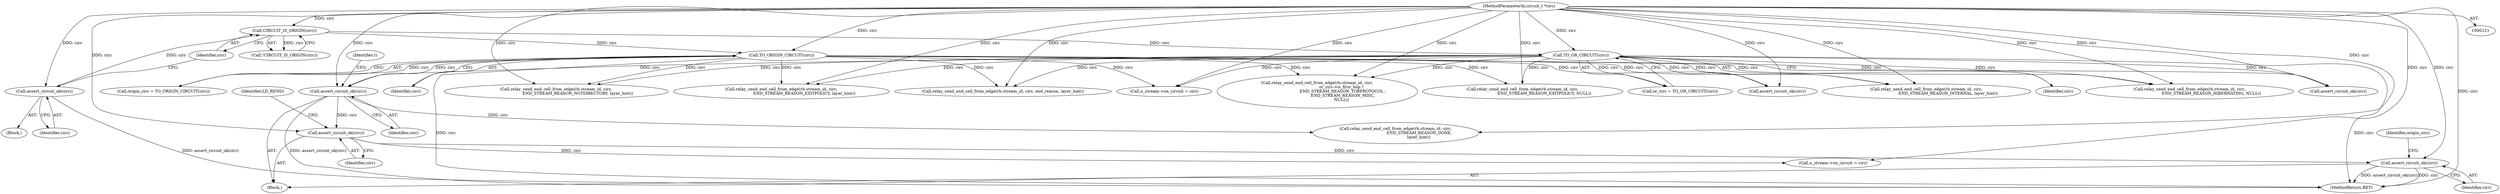 digraph "0_tor_79b59a2dfcb68897ee89d98587d09e55f07e68d7@API" {
"1000600" [label="(Call,assert_circuit_ok(circ))"];
"1000123" [label="(MethodParameterIn,circuit_t *circ)"];
"1000569" [label="(Call,assert_circuit_ok(circ))"];
"1000526" [label="(Call,assert_circuit_ok(circ))"];
"1000178" [label="(Call,TO_ORIGIN_CIRCUIT(circ))"];
"1000161" [label="(Call,CIRCUIT_IS_ORIGIN(circ))"];
"1000157" [label="(Call,assert_circuit_ok(circ))"];
"1000166" [label="(Call,TO_OR_CIRCUIT(circ))"];
"1000547" [label="(Call,relay_send_end_cell_from_edge(rh.stream_id, circ,\n                                     END_STREAM_REASON_DONE,\n                                    layer_hint))"];
"1000590" [label="(Call,n_stream->on_circuit = circ)"];
"1000635" [label="(Call,relay_send_end_cell_from_edge(rh.stream_id, circ,\n                                  END_STREAM_REASON_HIBERNATING, NULL))"];
"1000600" [label="(Call,assert_circuit_ok(circ))"];
"1000694" [label="(Call,assert_circuit_ok(circ))"];
"1000569" [label="(Call,assert_circuit_ok(circ))"];
"1000526" [label="(Call,assert_circuit_ok(circ))"];
"1000357" [label="(Call,relay_send_end_cell_from_edge(rh.stream_id, circ,\n                                  END_STREAM_REASON_NOTDIRECTORY, layer_hint))"];
"1000157" [label="(Call,assert_circuit_ok(circ))"];
"1000124" [label="(Block,)"];
"1000570" [label="(Identifier,circ)"];
"1000426" [label="(Call,relay_send_end_cell_from_edge(rh.stream_id, circ,\n                                    END_STREAM_REASON_EXITPOLICY, layer_hint))"];
"1000164" [label="(Call,or_circ = TO_OR_CIRCUIT(circ))"];
"1000718" [label="(MethodReturn,RET)"];
"1000572" [label="(Identifier,LD_REND)"];
"1000530" [label="(Identifier,r)"];
"1000254" [label="(Call,relay_send_end_cell_from_edge(rh.stream_id, circ, end_reason, layer_hint))"];
"1000527" [label="(Identifier,circ)"];
"1000647" [label="(Call,n_stream->on_circuit = circ)"];
"1000167" [label="(Identifier,circ)"];
"1000601" [label="(Identifier,circ)"];
"1000123" [label="(MethodParameterIn,circuit_t *circ)"];
"1000322" [label="(Call,relay_send_end_cell_from_edge(rh.stream_id, circ,\n                                      or_circ->is_first_hop ?\n                                        END_STREAM_REASON_TORPROTOCOL :\n                                        END_STREAM_REASON_MISC,\n                                      NULL))"];
"1000160" [label="(Call,!CIRCUIT_IS_ORIGIN(circ))"];
"1000217" [label="(Call,relay_send_end_cell_from_edge(rh.stream_id, circ,\n                                  END_STREAM_REASON_EXITPOLICY, NULL))"];
"1000713" [label="(Call,assert_circuit_ok(circ))"];
"1000176" [label="(Call,origin_circ = TO_ORIGIN_CIRCUIT(circ))"];
"1000161" [label="(Call,CIRCUIT_IS_ORIGIN(circ))"];
"1000158" [label="(Identifier,circ)"];
"1000162" [label="(Identifier,circ)"];
"1000166" [label="(Call,TO_OR_CIRCUIT(circ))"];
"1000397" [label="(Call,relay_send_end_cell_from_edge(rh.stream_id, circ,\n                                  END_STREAM_REASON_INTERNAL, layer_hint))"];
"1000178" [label="(Call,TO_ORIGIN_CIRCUIT(circ))"];
"1000179" [label="(Identifier,circ)"];
"1000605" [label="(Identifier,origin_circ)"];
"1000494" [label="(Block,)"];
"1000600" -> "1000494"  [label="AST: "];
"1000600" -> "1000601"  [label="CFG: "];
"1000601" -> "1000600"  [label="AST: "];
"1000605" -> "1000600"  [label="CFG: "];
"1000600" -> "1000718"  [label="DDG: assert_circuit_ok(circ)"];
"1000600" -> "1000718"  [label="DDG: circ"];
"1000123" -> "1000600"  [label="DDG: circ"];
"1000569" -> "1000600"  [label="DDG: circ"];
"1000123" -> "1000121"  [label="AST: "];
"1000123" -> "1000718"  [label="DDG: circ"];
"1000123" -> "1000157"  [label="DDG: circ"];
"1000123" -> "1000161"  [label="DDG: circ"];
"1000123" -> "1000166"  [label="DDG: circ"];
"1000123" -> "1000178"  [label="DDG: circ"];
"1000123" -> "1000217"  [label="DDG: circ"];
"1000123" -> "1000254"  [label="DDG: circ"];
"1000123" -> "1000322"  [label="DDG: circ"];
"1000123" -> "1000357"  [label="DDG: circ"];
"1000123" -> "1000397"  [label="DDG: circ"];
"1000123" -> "1000426"  [label="DDG: circ"];
"1000123" -> "1000526"  [label="DDG: circ"];
"1000123" -> "1000547"  [label="DDG: circ"];
"1000123" -> "1000569"  [label="DDG: circ"];
"1000123" -> "1000590"  [label="DDG: circ"];
"1000123" -> "1000635"  [label="DDG: circ"];
"1000123" -> "1000647"  [label="DDG: circ"];
"1000123" -> "1000694"  [label="DDG: circ"];
"1000123" -> "1000713"  [label="DDG: circ"];
"1000569" -> "1000494"  [label="AST: "];
"1000569" -> "1000570"  [label="CFG: "];
"1000570" -> "1000569"  [label="AST: "];
"1000572" -> "1000569"  [label="CFG: "];
"1000526" -> "1000569"  [label="DDG: circ"];
"1000569" -> "1000590"  [label="DDG: circ"];
"1000526" -> "1000494"  [label="AST: "];
"1000526" -> "1000527"  [label="CFG: "];
"1000527" -> "1000526"  [label="AST: "];
"1000530" -> "1000526"  [label="CFG: "];
"1000526" -> "1000718"  [label="DDG: assert_circuit_ok(circ)"];
"1000178" -> "1000526"  [label="DDG: circ"];
"1000166" -> "1000526"  [label="DDG: circ"];
"1000526" -> "1000547"  [label="DDG: circ"];
"1000178" -> "1000176"  [label="AST: "];
"1000178" -> "1000179"  [label="CFG: "];
"1000179" -> "1000178"  [label="AST: "];
"1000176" -> "1000178"  [label="CFG: "];
"1000178" -> "1000718"  [label="DDG: circ"];
"1000178" -> "1000176"  [label="DDG: circ"];
"1000161" -> "1000178"  [label="DDG: circ"];
"1000178" -> "1000217"  [label="DDG: circ"];
"1000178" -> "1000254"  [label="DDG: circ"];
"1000178" -> "1000322"  [label="DDG: circ"];
"1000178" -> "1000357"  [label="DDG: circ"];
"1000178" -> "1000397"  [label="DDG: circ"];
"1000178" -> "1000426"  [label="DDG: circ"];
"1000178" -> "1000635"  [label="DDG: circ"];
"1000178" -> "1000647"  [label="DDG: circ"];
"1000178" -> "1000694"  [label="DDG: circ"];
"1000178" -> "1000713"  [label="DDG: circ"];
"1000161" -> "1000160"  [label="AST: "];
"1000161" -> "1000162"  [label="CFG: "];
"1000162" -> "1000161"  [label="AST: "];
"1000160" -> "1000161"  [label="CFG: "];
"1000161" -> "1000160"  [label="DDG: circ"];
"1000157" -> "1000161"  [label="DDG: circ"];
"1000161" -> "1000166"  [label="DDG: circ"];
"1000157" -> "1000124"  [label="AST: "];
"1000157" -> "1000158"  [label="CFG: "];
"1000158" -> "1000157"  [label="AST: "];
"1000162" -> "1000157"  [label="CFG: "];
"1000157" -> "1000718"  [label="DDG: assert_circuit_ok(circ)"];
"1000166" -> "1000164"  [label="AST: "];
"1000166" -> "1000167"  [label="CFG: "];
"1000167" -> "1000166"  [label="AST: "];
"1000164" -> "1000166"  [label="CFG: "];
"1000166" -> "1000718"  [label="DDG: circ"];
"1000166" -> "1000164"  [label="DDG: circ"];
"1000166" -> "1000217"  [label="DDG: circ"];
"1000166" -> "1000254"  [label="DDG: circ"];
"1000166" -> "1000322"  [label="DDG: circ"];
"1000166" -> "1000357"  [label="DDG: circ"];
"1000166" -> "1000397"  [label="DDG: circ"];
"1000166" -> "1000426"  [label="DDG: circ"];
"1000166" -> "1000635"  [label="DDG: circ"];
"1000166" -> "1000647"  [label="DDG: circ"];
"1000166" -> "1000694"  [label="DDG: circ"];
"1000166" -> "1000713"  [label="DDG: circ"];
}
